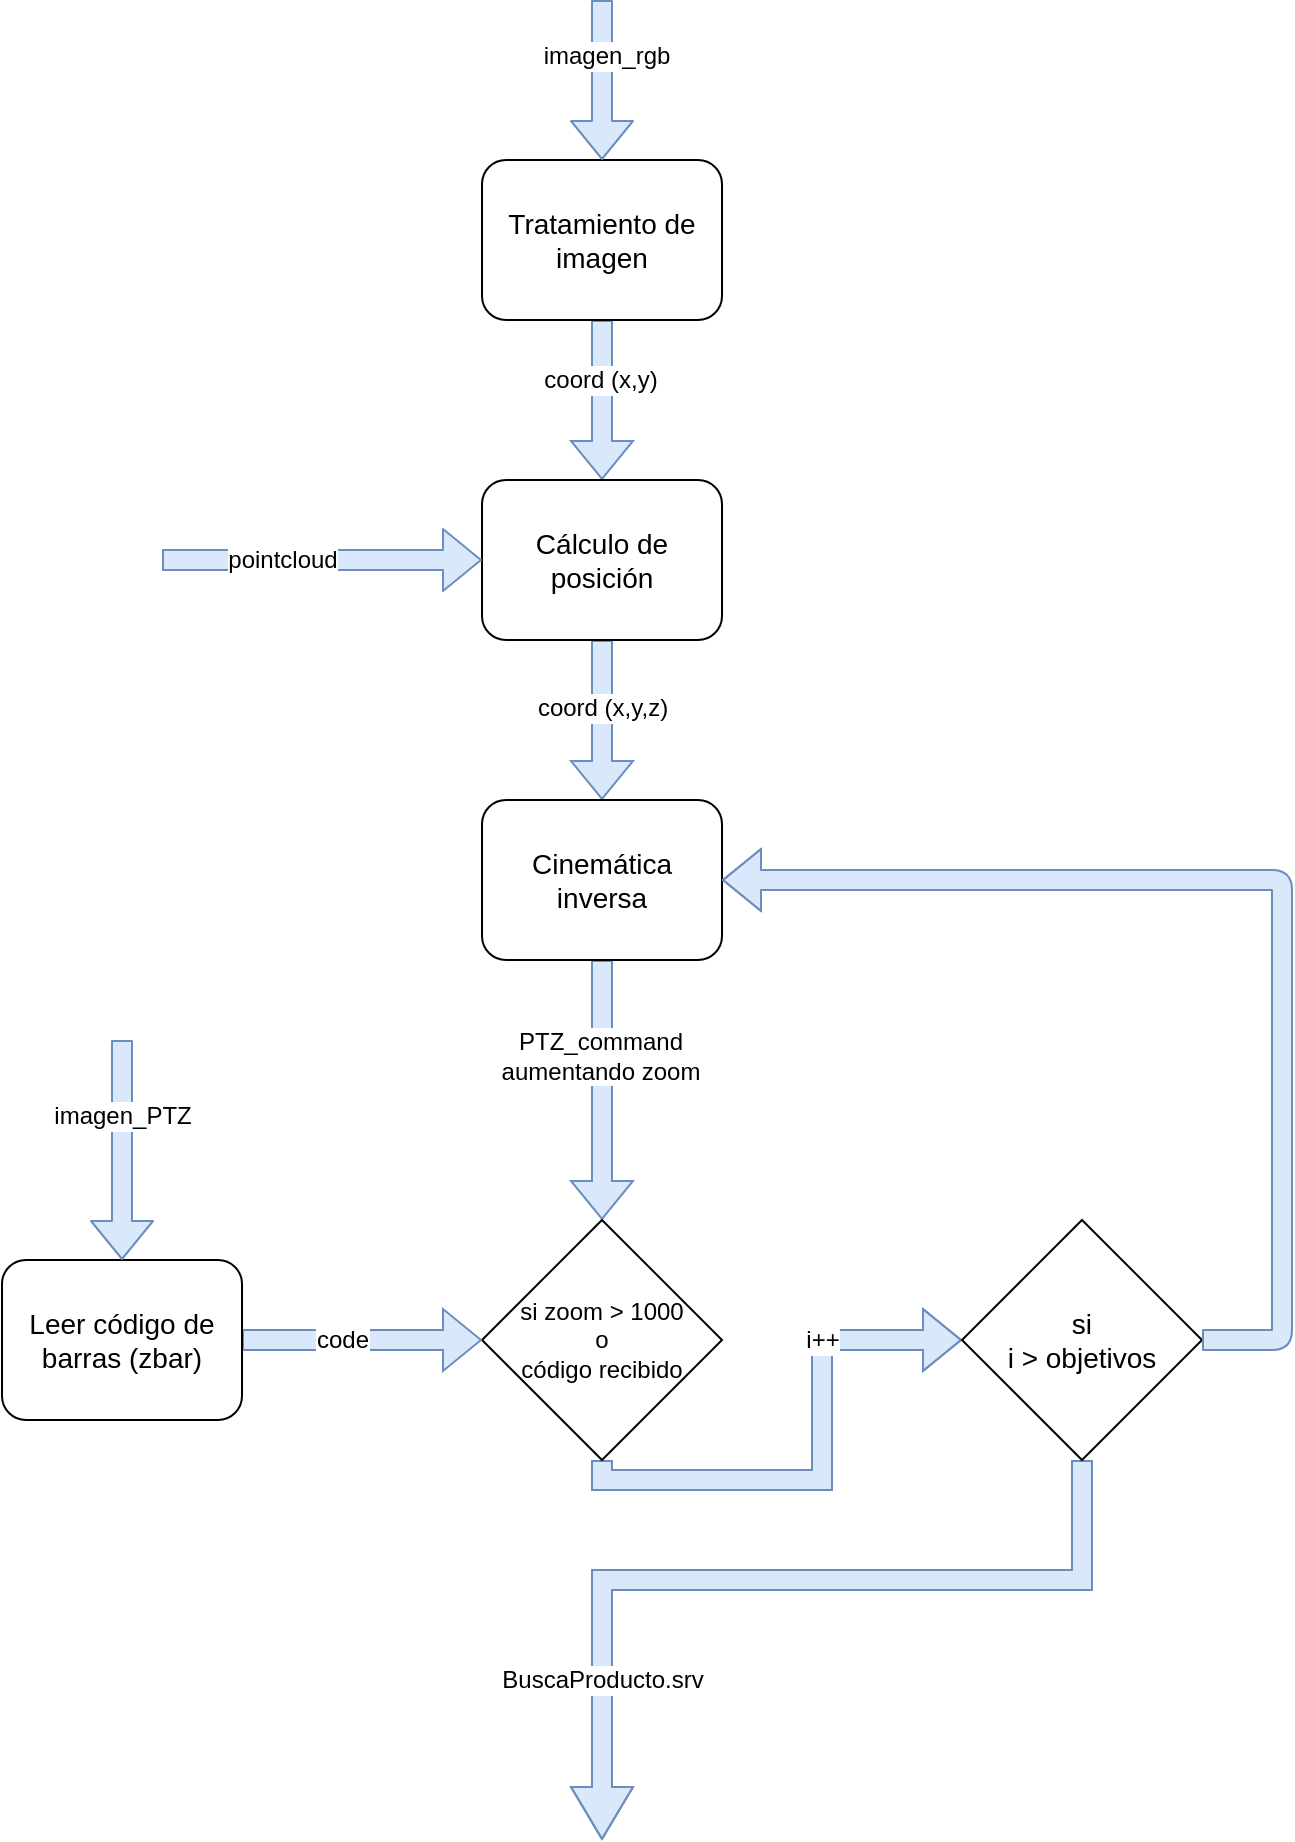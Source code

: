 <mxfile version="14.7.6" type="github">
  <diagram id="6H79s8MqFUngxkzP1uIp" name="Page-1">
    <mxGraphModel dx="805" dy="470" grid="1" gridSize="10" guides="1" tooltips="1" connect="1" arrows="1" fold="1" page="1" pageScale="1" pageWidth="826" pageHeight="1169" math="0" shadow="0">
      <root>
        <mxCell id="0" />
        <mxCell id="1" parent="0" />
        <mxCell id="Vif752XhdbjpxnqDjLhU-8" value="" style="edgeStyle=orthogonalEdgeStyle;shape=flexArrow;rounded=0;orthogonalLoop=1;jettySize=auto;html=1;strokeColor=#6c8ebf;strokeWidth=1;fillColor=#dae8fc;" parent="1" source="Vif752XhdbjpxnqDjLhU-1" target="Vif752XhdbjpxnqDjLhU-2" edge="1">
          <mxGeometry relative="1" as="geometry" />
        </mxCell>
        <mxCell id="Vif752XhdbjpxnqDjLhU-17" value="&lt;font style=&quot;font-size: 12px&quot;&gt;coord (x,y)&lt;/font&gt;" style="edgeLabel;html=1;align=center;verticalAlign=middle;resizable=0;points=[];" parent="Vif752XhdbjpxnqDjLhU-8" vertex="1" connectable="0">
          <mxGeometry x="-0.25" y="-1" relative="1" as="geometry">
            <mxPoint as="offset" />
          </mxGeometry>
        </mxCell>
        <mxCell id="Vif752XhdbjpxnqDjLhU-1" value="&lt;font style=&quot;font-size: 11px&quot;&gt;&lt;font style=&quot;font-size: 14px&quot;&gt;Tratamiento de imagen&lt;/font&gt;&lt;br&gt;&lt;/font&gt;" style="rounded=1;whiteSpace=wrap;html=1;" parent="1" vertex="1">
          <mxGeometry x="320" y="80" width="120" height="80" as="geometry" />
        </mxCell>
        <mxCell id="Vif752XhdbjpxnqDjLhU-9" value="" style="edgeStyle=orthogonalEdgeStyle;shape=flexArrow;rounded=0;orthogonalLoop=1;jettySize=auto;html=1;strokeColor=#6c8ebf;strokeWidth=1;fillColor=#dae8fc;" parent="1" source="Vif752XhdbjpxnqDjLhU-2" target="Vif752XhdbjpxnqDjLhU-3" edge="1">
          <mxGeometry relative="1" as="geometry" />
        </mxCell>
        <mxCell id="Vif752XhdbjpxnqDjLhU-19" value="&lt;font style=&quot;font-size: 12px&quot;&gt;coord (x,y,z)&lt;/font&gt;" style="edgeLabel;html=1;align=center;verticalAlign=middle;resizable=0;points=[];" parent="Vif752XhdbjpxnqDjLhU-9" vertex="1" connectable="0">
          <mxGeometry x="-0.15" y="9" relative="1" as="geometry">
            <mxPoint x="-9" as="offset" />
          </mxGeometry>
        </mxCell>
        <mxCell id="Vif752XhdbjpxnqDjLhU-2" value="&lt;font style=&quot;font-size: 14px&quot;&gt;Cálculo de posición&lt;/font&gt;" style="rounded=1;whiteSpace=wrap;html=1;" parent="1" vertex="1">
          <mxGeometry x="320" y="240" width="120" height="80" as="geometry" />
        </mxCell>
        <mxCell id="Vif752XhdbjpxnqDjLhU-11" value="" style="edgeStyle=orthogonalEdgeStyle;shape=flexArrow;rounded=0;orthogonalLoop=1;jettySize=auto;html=1;strokeColor=#6c8ebf;strokeWidth=1;entryX=0.5;entryY=0;entryDx=0;entryDy=0;fillColor=#dae8fc;" parent="1" source="Vif752XhdbjpxnqDjLhU-3" target="Vif752XhdbjpxnqDjLhU-4" edge="1">
          <mxGeometry relative="1" as="geometry">
            <mxPoint x="380" y="570" as="targetPoint" />
          </mxGeometry>
        </mxCell>
        <mxCell id="Vif752XhdbjpxnqDjLhU-20" value="&lt;div&gt;&lt;font style=&quot;font-size: 12px&quot;&gt;PTZ_command&lt;/font&gt;&lt;/div&gt;&lt;div&gt;&lt;font style=&quot;font-size: 12px&quot;&gt;aumentando zoom&lt;br&gt;&lt;/font&gt;&lt;/div&gt;" style="edgeLabel;html=1;align=center;verticalAlign=middle;resizable=0;points=[];" parent="Vif752XhdbjpxnqDjLhU-11" vertex="1" connectable="0">
          <mxGeometry x="-0.262" y="-1" relative="1" as="geometry">
            <mxPoint as="offset" />
          </mxGeometry>
        </mxCell>
        <mxCell id="Vif752XhdbjpxnqDjLhU-3" value="&lt;font style=&quot;font-size: 14px&quot;&gt;Cinemática inversa&lt;/font&gt;" style="rounded=1;whiteSpace=wrap;html=1;" parent="1" vertex="1">
          <mxGeometry x="320" y="400" width="120" height="80" as="geometry" />
        </mxCell>
        <mxCell id="Vif752XhdbjpxnqDjLhU-13" style="edgeStyle=orthogonalEdgeStyle;shape=flexArrow;rounded=0;orthogonalLoop=1;jettySize=auto;html=1;entryX=0;entryY=0.5;entryDx=0;entryDy=0;strokeColor=#6c8ebf;strokeWidth=1;fillColor=#dae8fc;exitX=0.5;exitY=1;exitDx=0;exitDy=0;" parent="1" source="Vif752XhdbjpxnqDjLhU-4" target="Vif752XhdbjpxnqDjLhU-6" edge="1">
          <mxGeometry relative="1" as="geometry">
            <Array as="points">
              <mxPoint x="380" y="740" />
              <mxPoint x="490" y="740" />
              <mxPoint x="490" y="670" />
            </Array>
          </mxGeometry>
        </mxCell>
        <mxCell id="Vif752XhdbjpxnqDjLhU-21" value="&lt;font style=&quot;font-size: 12px&quot;&gt;i++&lt;/font&gt;" style="edgeLabel;html=1;align=center;verticalAlign=middle;resizable=0;points=[];" parent="Vif752XhdbjpxnqDjLhU-13" vertex="1" connectable="0">
          <mxGeometry x="0.333" y="-4" relative="1" as="geometry">
            <mxPoint x="-4" y="-17" as="offset" />
          </mxGeometry>
        </mxCell>
        <mxCell id="Vif752XhdbjpxnqDjLhU-4" value="&lt;div&gt;si zoom &amp;gt; 1000&lt;/div&gt;&lt;div&gt;o&lt;/div&gt;&lt;div&gt;código recibido&lt;br&gt;&lt;/div&gt;" style="rhombus;whiteSpace=wrap;html=1;" parent="1" vertex="1">
          <mxGeometry x="320" y="610" width="120" height="120" as="geometry" />
        </mxCell>
        <mxCell id="Vif752XhdbjpxnqDjLhU-12" style="edgeStyle=orthogonalEdgeStyle;shape=flexArrow;rounded=0;orthogonalLoop=1;jettySize=auto;html=1;entryX=0;entryY=0.5;entryDx=0;entryDy=0;strokeColor=#6c8ebf;strokeWidth=1;fillColor=#dae8fc;" parent="1" source="Vif752XhdbjpxnqDjLhU-5" target="Vif752XhdbjpxnqDjLhU-4" edge="1">
          <mxGeometry relative="1" as="geometry" />
        </mxCell>
        <mxCell id="Vif752XhdbjpxnqDjLhU-22" value="&lt;font style=&quot;font-size: 12px&quot;&gt;code&lt;/font&gt;" style="edgeLabel;html=1;align=center;verticalAlign=middle;resizable=0;points=[];" parent="Vif752XhdbjpxnqDjLhU-12" vertex="1" connectable="0">
          <mxGeometry x="0.283" y="-2" relative="1" as="geometry">
            <mxPoint x="-27" y="-2" as="offset" />
          </mxGeometry>
        </mxCell>
        <mxCell id="Vif752XhdbjpxnqDjLhU-5" value="&lt;font style=&quot;font-size: 14px&quot;&gt;Leer código de barras (zbar)&lt;/font&gt;" style="rounded=1;whiteSpace=wrap;html=1;" parent="1" vertex="1">
          <mxGeometry x="80" y="630" width="120" height="80" as="geometry" />
        </mxCell>
        <mxCell id="Vif752XhdbjpxnqDjLhU-15" style="edgeStyle=orthogonalEdgeStyle;shape=flexArrow;rounded=0;orthogonalLoop=1;jettySize=auto;html=1;strokeColor=#6c8ebf;strokeWidth=1;fillColor=#dae8fc;width=10;endSize=8.33;" parent="1" source="Vif752XhdbjpxnqDjLhU-6" edge="1">
          <mxGeometry relative="1" as="geometry">
            <mxPoint x="380" y="920" as="targetPoint" />
            <Array as="points">
              <mxPoint x="620" y="790" />
              <mxPoint x="380" y="790" />
            </Array>
          </mxGeometry>
        </mxCell>
        <mxCell id="Vif752XhdbjpxnqDjLhU-25" value="&lt;font style=&quot;font-size: 12px&quot;&gt;BuscaProducto.srv&lt;/font&gt;" style="edgeLabel;html=1;align=center;verticalAlign=middle;resizable=0;points=[];" parent="Vif752XhdbjpxnqDjLhU-15" vertex="1" connectable="0">
          <mxGeometry x="0.535" y="-5" relative="1" as="geometry">
            <mxPoint x="5" y="20" as="offset" />
          </mxGeometry>
        </mxCell>
        <mxCell id="Vif752XhdbjpxnqDjLhU-6" value="&lt;div&gt;&lt;font style=&quot;font-size: 14px&quot;&gt;si&lt;/font&gt;&lt;/div&gt;&lt;div&gt;&lt;font style=&quot;font-size: 14px&quot;&gt; i &amp;gt; objetivos&lt;/font&gt;&lt;/div&gt;" style="rhombus;whiteSpace=wrap;html=1;" parent="1" vertex="1">
          <mxGeometry x="560" y="610" width="120" height="120" as="geometry" />
        </mxCell>
        <mxCell id="Vif752XhdbjpxnqDjLhU-7" value="" style="shape=flexArrow;endArrow=classic;html=1;strokeColor=#6c8ebf;strokeWidth=1;entryX=0.5;entryY=0;entryDx=0;entryDy=0;fillColor=#dae8fc;" parent="1" target="Vif752XhdbjpxnqDjLhU-1" edge="1">
          <mxGeometry width="50" height="50" relative="1" as="geometry">
            <mxPoint x="380" as="sourcePoint" />
            <mxPoint x="440" y="70" as="targetPoint" />
          </mxGeometry>
        </mxCell>
        <mxCell id="Vif752XhdbjpxnqDjLhU-16" value="&lt;font style=&quot;font-size: 12px&quot;&gt;imagen_rgb&lt;/font&gt;" style="edgeLabel;html=1;align=center;verticalAlign=middle;resizable=0;points=[];" parent="Vif752XhdbjpxnqDjLhU-7" vertex="1" connectable="0">
          <mxGeometry x="-0.3" y="2" relative="1" as="geometry">
            <mxPoint as="offset" />
          </mxGeometry>
        </mxCell>
        <mxCell id="Vif752XhdbjpxnqDjLhU-14" value="" style="shape=flexArrow;endArrow=classic;html=1;strokeColor=#6c8ebf;strokeWidth=1;fillColor=#dae8fc;entryX=1;entryY=0.5;entryDx=0;entryDy=0;exitX=1;exitY=0.5;exitDx=0;exitDy=0;" parent="1" source="Vif752XhdbjpxnqDjLhU-6" target="Vif752XhdbjpxnqDjLhU-3" edge="1">
          <mxGeometry width="50" height="50" relative="1" as="geometry">
            <mxPoint x="490" y="670" as="sourcePoint" />
            <mxPoint x="380" y="540" as="targetPoint" />
            <Array as="points">
              <mxPoint x="720" y="670" />
              <mxPoint x="720" y="440" />
            </Array>
          </mxGeometry>
        </mxCell>
        <mxCell id="Vif752XhdbjpxnqDjLhU-23" value="" style="shape=flexArrow;endArrow=classic;html=1;strokeColor=#6c8ebf;strokeWidth=1;entryX=0.5;entryY=0;entryDx=0;entryDy=0;fillColor=#dae8fc;" parent="1" target="Vif752XhdbjpxnqDjLhU-5" edge="1">
          <mxGeometry width="50" height="50" relative="1" as="geometry">
            <mxPoint x="140" y="520" as="sourcePoint" />
            <mxPoint x="440" y="530" as="targetPoint" />
          </mxGeometry>
        </mxCell>
        <mxCell id="Vif752XhdbjpxnqDjLhU-24" value="&lt;font style=&quot;font-size: 12px&quot;&gt;imagen_PTZ&lt;/font&gt;" style="edgeLabel;html=1;align=center;verticalAlign=middle;resizable=0;points=[];" parent="Vif752XhdbjpxnqDjLhU-23" vertex="1" connectable="0">
          <mxGeometry x="-0.309" y="3" relative="1" as="geometry">
            <mxPoint x="-3" as="offset" />
          </mxGeometry>
        </mxCell>
        <mxCell id="dRXL_acbcroSJUjNzk5i-1" value="" style="shape=flexArrow;endArrow=classic;html=1;entryX=0;entryY=0.5;entryDx=0;entryDy=0;fillColor=#dae8fc;strokeColor=#6c8ebf;" edge="1" parent="1" target="Vif752XhdbjpxnqDjLhU-2">
          <mxGeometry width="50" height="50" relative="1" as="geometry">
            <mxPoint x="160" y="280" as="sourcePoint" />
            <mxPoint x="440" y="260" as="targetPoint" />
          </mxGeometry>
        </mxCell>
        <mxCell id="dRXL_acbcroSJUjNzk5i-2" value="&lt;font style=&quot;font-size: 12px&quot;&gt;pointcloud&lt;/font&gt;" style="edgeLabel;html=1;align=center;verticalAlign=middle;resizable=0;points=[];" vertex="1" connectable="0" parent="dRXL_acbcroSJUjNzk5i-1">
          <mxGeometry x="0.263" y="-2" relative="1" as="geometry">
            <mxPoint x="-41" y="-2" as="offset" />
          </mxGeometry>
        </mxCell>
      </root>
    </mxGraphModel>
  </diagram>
</mxfile>
